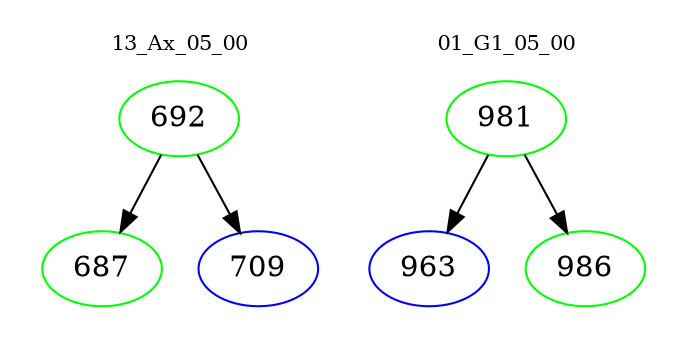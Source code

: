 digraph{
subgraph cluster_0 {
color = white
label = "13_Ax_05_00";
fontsize=10;
T0_692 [label="692", color="green"]
T0_692 -> T0_687 [color="black"]
T0_687 [label="687", color="green"]
T0_692 -> T0_709 [color="black"]
T0_709 [label="709", color="blue"]
}
subgraph cluster_1 {
color = white
label = "01_G1_05_00";
fontsize=10;
T1_981 [label="981", color="green"]
T1_981 -> T1_963 [color="black"]
T1_963 [label="963", color="blue"]
T1_981 -> T1_986 [color="black"]
T1_986 [label="986", color="green"]
}
}
